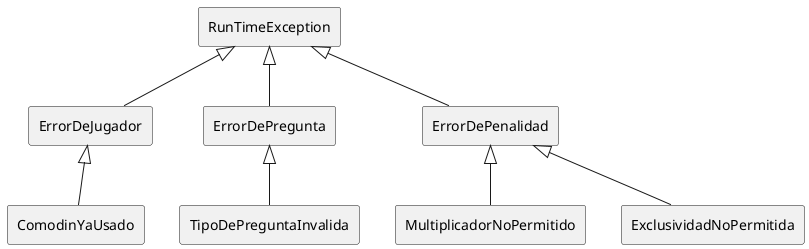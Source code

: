 @startuml
rectangle RunTimeException
rectangle ErrorDeJugador
rectangle ErrorDePregunta
rectangle ErrorDePenalidad
rectangle TipoDePreguntaInvalida
rectangle MultiplicadorNoPermitido
rectangle ExclusividadNoPermitida
rectangle ComodinYaUsado


RunTimeException <|-- ErrorDeJugador
RunTimeException <|-- ErrorDePregunta
RunTimeException <|-- ErrorDePenalidad
ErrorDeJugador <|-- ComodinYaUsado
ErrorDePenalidad <|--MultiplicadorNoPermitido
ErrorDePenalidad <|--ExclusividadNoPermitida
ErrorDePregunta <|-- TipoDePreguntaInvalida
@enduml